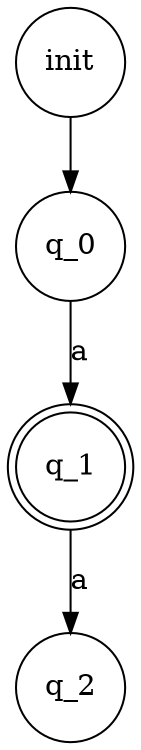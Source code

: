 digraph DFA {
rankdir=q
size="8,5"
node [shape = doublecircle]; q_1;
node [shape = circle];
init -> q_0 [style=solid]
q_0 -> q_1 [ label= "a"];
q_1 -> q_2 [ label= "a"];
}
